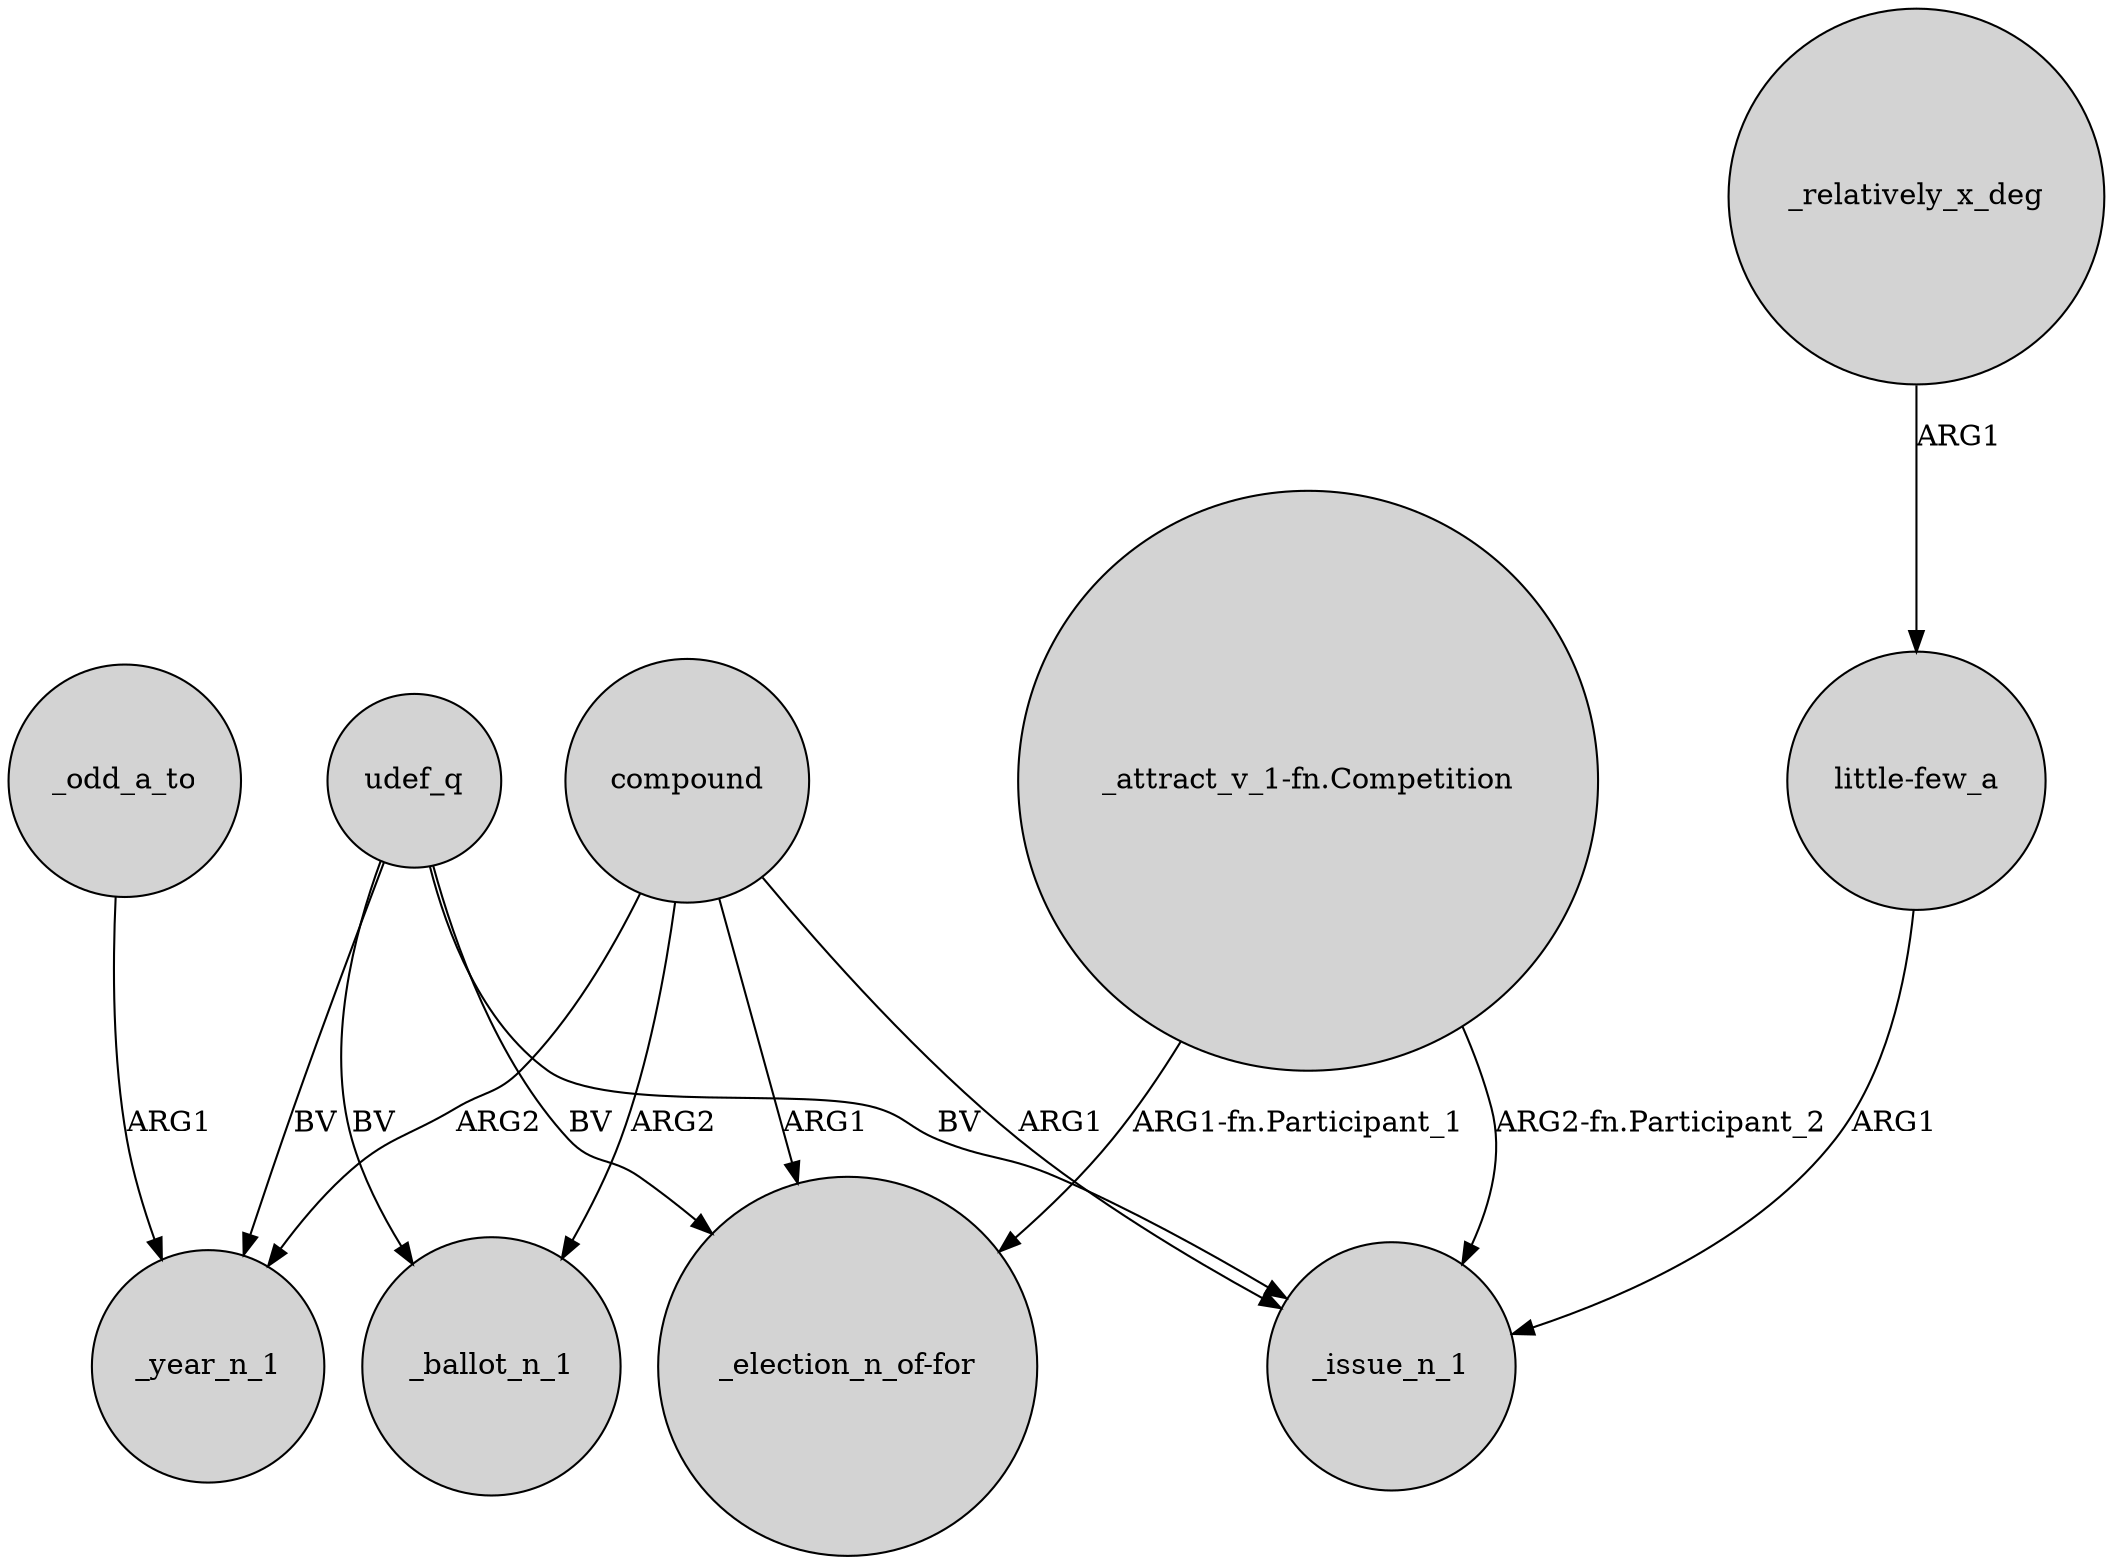 digraph {
	node [shape=circle style=filled]
	udef_q -> _issue_n_1 [label=BV]
	udef_q -> _year_n_1 [label=BV]
	udef_q -> _ballot_n_1 [label=BV]
	_relatively_x_deg -> "little-few_a" [label=ARG1]
	compound -> "_election_n_of-for" [label=ARG1]
	_odd_a_to -> _year_n_1 [label=ARG1]
	"_attract_v_1-fn.Competition" -> "_election_n_of-for" [label="ARG1-fn.Participant_1"]
	"_attract_v_1-fn.Competition" -> _issue_n_1 [label="ARG2-fn.Participant_2"]
	compound -> _ballot_n_1 [label=ARG2]
	"little-few_a" -> _issue_n_1 [label=ARG1]
	compound -> _issue_n_1 [label=ARG1]
	compound -> _year_n_1 [label=ARG2]
	udef_q -> "_election_n_of-for" [label=BV]
}
